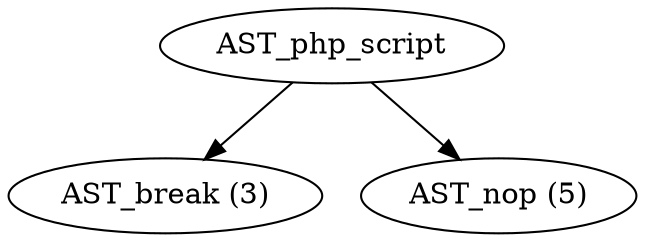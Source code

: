 /*
 * AST in dot format generated by phc -- the PHP compiler
 */

digraph AST {
node_0 [label="AST_php_script"];
node_1 [label="AST_break (3)"];
node_2 [label="AST_nop (5)"];
node_0 -> node_2;
node_0 -> node_1;
}
